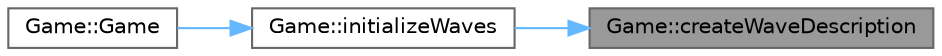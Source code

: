 digraph "Game::createWaveDescription"
{
 // LATEX_PDF_SIZE
  bgcolor="transparent";
  edge [fontname=Helvetica,fontsize=10,labelfontname=Helvetica,labelfontsize=10];
  node [fontname=Helvetica,fontsize=10,shape=box,height=0.2,width=0.4];
  rankdir="RL";
  Node1 [id="Node000001",label="Game::createWaveDescription",height=0.2,width=0.4,color="gray40", fillcolor="grey60", style="filled", fontcolor="black",tooltip=" "];
  Node1 -> Node2 [id="edge1_Node000001_Node000002",dir="back",color="steelblue1",style="solid",tooltip=" "];
  Node2 [id="Node000002",label="Game::initializeWaves",height=0.2,width=0.4,color="grey40", fillcolor="white", style="filled",URL="$d9/d68/classGame.html#a1b011568ca1dc110382f1c2f8bc4d943",tooltip=" "];
  Node2 -> Node3 [id="edge2_Node000002_Node000003",dir="back",color="steelblue1",style="solid",tooltip=" "];
  Node3 [id="Node000003",label="Game::Game",height=0.2,width=0.4,color="grey40", fillcolor="white", style="filled",URL="$d9/d68/classGame.html#af5dd8723d76e2144f71a9bbdd74a99fb",tooltip=" "];
}
